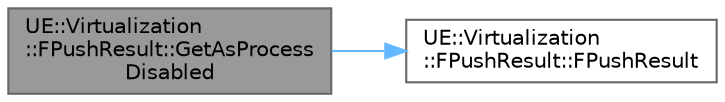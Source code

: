 digraph "UE::Virtualization::FPushResult::GetAsProcessDisabled"
{
 // INTERACTIVE_SVG=YES
 // LATEX_PDF_SIZE
  bgcolor="transparent";
  edge [fontname=Helvetica,fontsize=10,labelfontname=Helvetica,labelfontsize=10];
  node [fontname=Helvetica,fontsize=10,shape=box,height=0.2,width=0.4];
  rankdir="LR";
  Node1 [id="Node000001",label="UE::Virtualization\l::FPushResult::GetAsProcess\lDisabled",height=0.2,width=0.4,color="gray40", fillcolor="grey60", style="filled", fontcolor="black",tooltip=" "];
  Node1 -> Node2 [id="edge1_Node000001_Node000002",color="steelblue1",style="solid",tooltip=" "];
  Node2 [id="Node000002",label="UE::Virtualization\l::FPushResult::FPushResult",height=0.2,width=0.4,color="grey40", fillcolor="white", style="filled",URL="$d6/df5/structUE_1_1Virtualization_1_1FPushResult.html#ab8016ffd2cb1df52b052f6920184c399",tooltip=" "];
}
